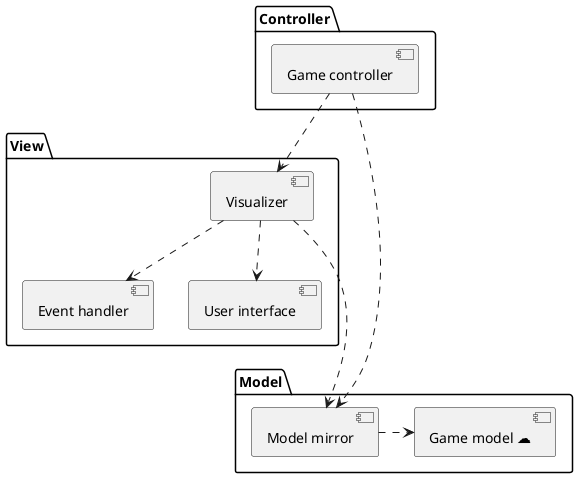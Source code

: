 @startuml
'https://plantuml.com/component-diagram

package "Model" {
    component "Game model ☁" as model
    component "Model mirror" as mirror

    mirror .right.> model
}

package "View" {
    component "Event handler" as event
    component "Visualizer" as visualizer
    component "User interface" as ui

    visualizer .down.> event
    visualizer .down.> ui
}

package "Controller" {
    component "Game controller" as controller
}

controller .down.> visualizer
controller .down.> mirror
visualizer .down.> mirror
event -[hidden]right- mirror
ui -[hidden]- mirror

@enduml
